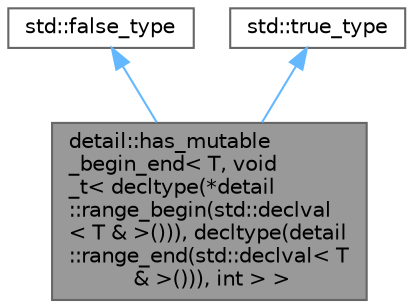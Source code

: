 digraph "detail::has_mutable_begin_end&lt; T, void_t&lt; decltype(*detail::range_begin(std::declval&lt; T &amp; &gt;())), decltype(detail::range_end(std::declval&lt; T &amp; &gt;())), int &gt; &gt;"
{
 // LATEX_PDF_SIZE
  bgcolor="transparent";
  edge [fontname=Helvetica,fontsize=10,labelfontname=Helvetica,labelfontsize=10];
  node [fontname=Helvetica,fontsize=10,shape=box,height=0.2,width=0.4];
  Node1 [id="Node000001",label="detail::has_mutable\l_begin_end\< T, void\l_t\< decltype(*detail\l::range_begin(std::declval\l\< T & \>())), decltype(detail\l::range_end(std::declval\< T\l & \>())), int \> \>",height=0.2,width=0.4,color="gray40", fillcolor="grey60", style="filled", fontcolor="black",tooltip=" "];
  Node2 -> Node1 [id="edge1_Node000001_Node000002",dir="back",color="steelblue1",style="solid",tooltip=" "];
  Node2 [id="Node000002",label="std::false_type",height=0.2,width=0.4,color="gray40", fillcolor="white", style="filled",tooltip=" "];
  Node3 -> Node1 [id="edge2_Node000001_Node000003",dir="back",color="steelblue1",style="solid",tooltip=" "];
  Node3 [id="Node000003",label="std::true_type",height=0.2,width=0.4,color="gray40", fillcolor="white", style="filled",tooltip=" "];
}
